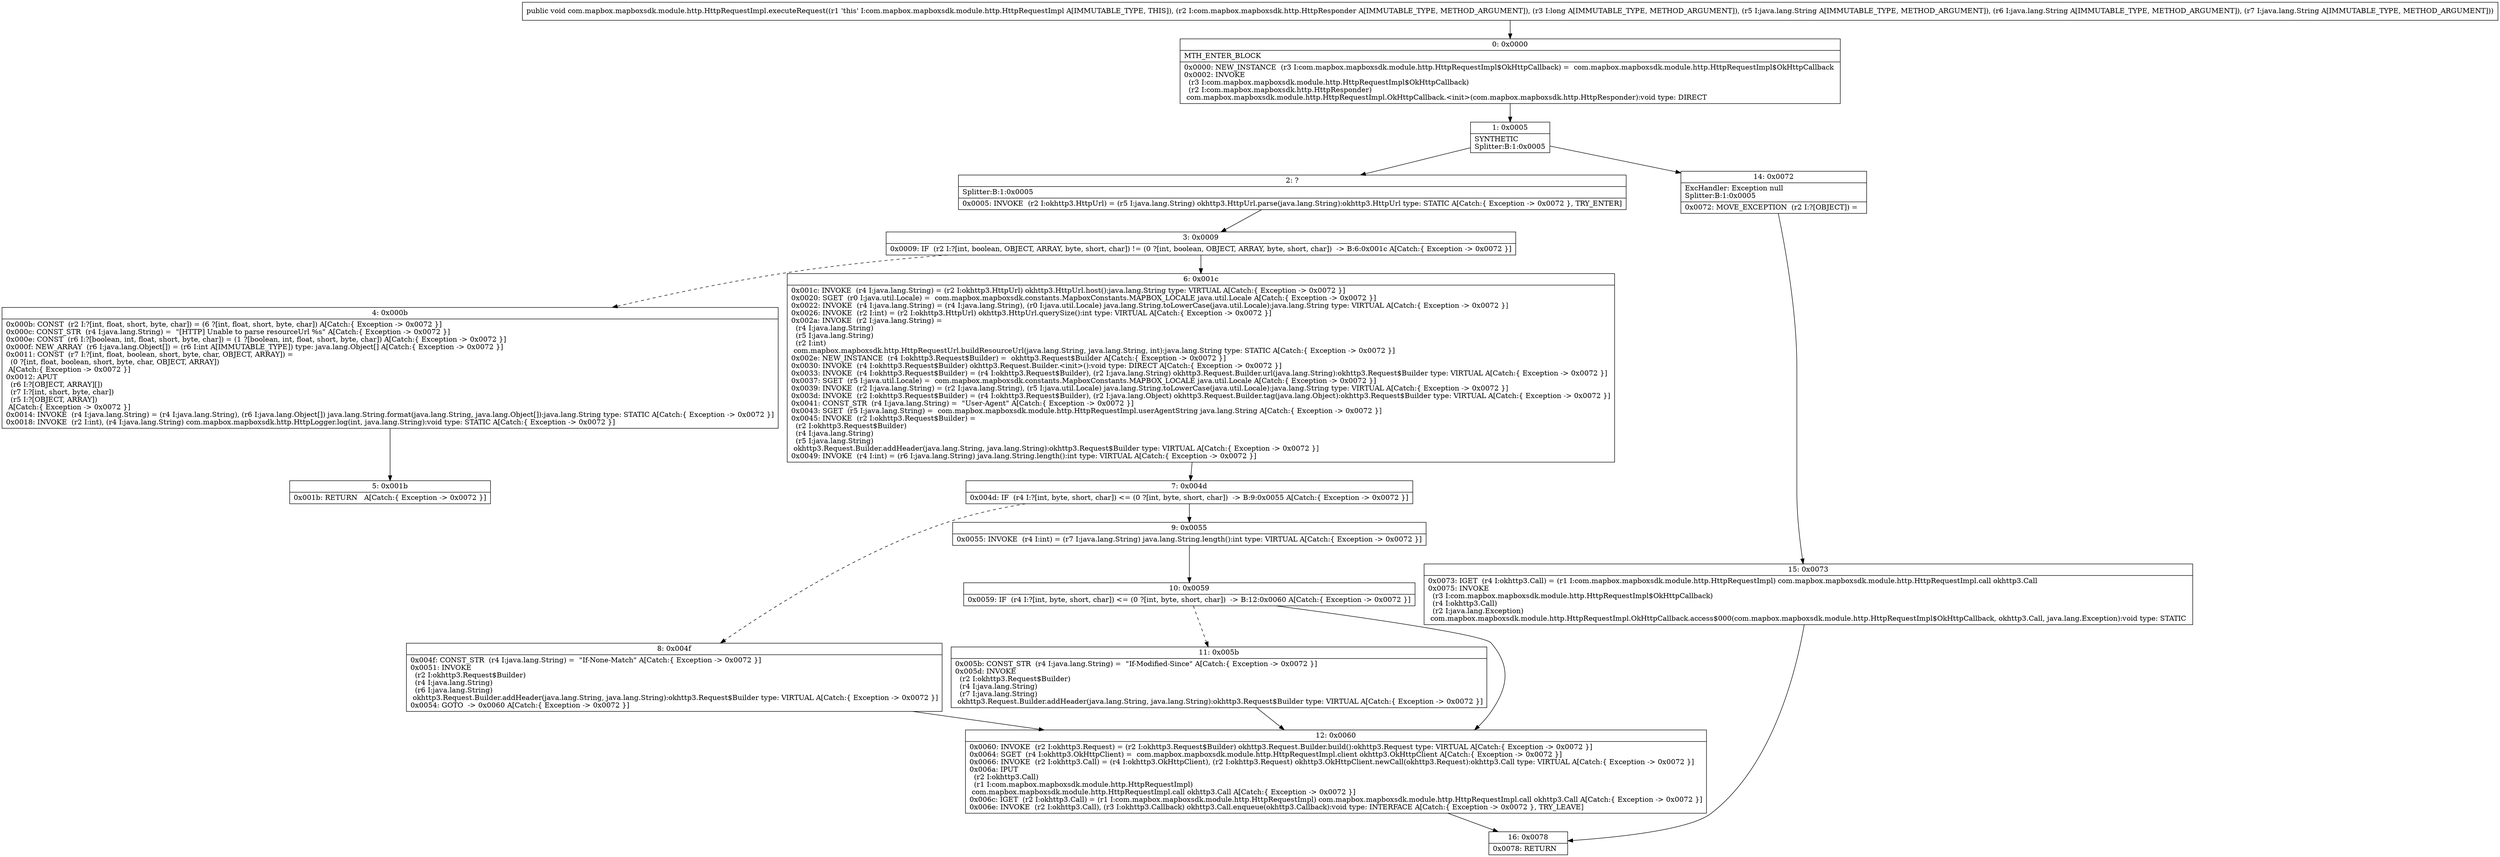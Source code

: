 digraph "CFG forcom.mapbox.mapboxsdk.module.http.HttpRequestImpl.executeRequest(Lcom\/mapbox\/mapboxsdk\/http\/HttpResponder;JLjava\/lang\/String;Ljava\/lang\/String;Ljava\/lang\/String;)V" {
Node_0 [shape=record,label="{0\:\ 0x0000|MTH_ENTER_BLOCK\l|0x0000: NEW_INSTANCE  (r3 I:com.mapbox.mapboxsdk.module.http.HttpRequestImpl$OkHttpCallback) =  com.mapbox.mapboxsdk.module.http.HttpRequestImpl$OkHttpCallback \l0x0002: INVOKE  \l  (r3 I:com.mapbox.mapboxsdk.module.http.HttpRequestImpl$OkHttpCallback)\l  (r2 I:com.mapbox.mapboxsdk.http.HttpResponder)\l com.mapbox.mapboxsdk.module.http.HttpRequestImpl.OkHttpCallback.\<init\>(com.mapbox.mapboxsdk.http.HttpResponder):void type: DIRECT \l}"];
Node_1 [shape=record,label="{1\:\ 0x0005|SYNTHETIC\lSplitter:B:1:0x0005\l}"];
Node_2 [shape=record,label="{2\:\ ?|Splitter:B:1:0x0005\l|0x0005: INVOKE  (r2 I:okhttp3.HttpUrl) = (r5 I:java.lang.String) okhttp3.HttpUrl.parse(java.lang.String):okhttp3.HttpUrl type: STATIC A[Catch:\{ Exception \-\> 0x0072 \}, TRY_ENTER]\l}"];
Node_3 [shape=record,label="{3\:\ 0x0009|0x0009: IF  (r2 I:?[int, boolean, OBJECT, ARRAY, byte, short, char]) != (0 ?[int, boolean, OBJECT, ARRAY, byte, short, char])  \-\> B:6:0x001c A[Catch:\{ Exception \-\> 0x0072 \}]\l}"];
Node_4 [shape=record,label="{4\:\ 0x000b|0x000b: CONST  (r2 I:?[int, float, short, byte, char]) = (6 ?[int, float, short, byte, char]) A[Catch:\{ Exception \-\> 0x0072 \}]\l0x000c: CONST_STR  (r4 I:java.lang.String) =  \"[HTTP] Unable to parse resourceUrl %s\" A[Catch:\{ Exception \-\> 0x0072 \}]\l0x000e: CONST  (r6 I:?[boolean, int, float, short, byte, char]) = (1 ?[boolean, int, float, short, byte, char]) A[Catch:\{ Exception \-\> 0x0072 \}]\l0x000f: NEW_ARRAY  (r6 I:java.lang.Object[]) = (r6 I:int A[IMMUTABLE_TYPE]) type: java.lang.Object[] A[Catch:\{ Exception \-\> 0x0072 \}]\l0x0011: CONST  (r7 I:?[int, float, boolean, short, byte, char, OBJECT, ARRAY]) = \l  (0 ?[int, float, boolean, short, byte, char, OBJECT, ARRAY])\l A[Catch:\{ Exception \-\> 0x0072 \}]\l0x0012: APUT  \l  (r6 I:?[OBJECT, ARRAY][])\l  (r7 I:?[int, short, byte, char])\l  (r5 I:?[OBJECT, ARRAY])\l A[Catch:\{ Exception \-\> 0x0072 \}]\l0x0014: INVOKE  (r4 I:java.lang.String) = (r4 I:java.lang.String), (r6 I:java.lang.Object[]) java.lang.String.format(java.lang.String, java.lang.Object[]):java.lang.String type: STATIC A[Catch:\{ Exception \-\> 0x0072 \}]\l0x0018: INVOKE  (r2 I:int), (r4 I:java.lang.String) com.mapbox.mapboxsdk.http.HttpLogger.log(int, java.lang.String):void type: STATIC A[Catch:\{ Exception \-\> 0x0072 \}]\l}"];
Node_5 [shape=record,label="{5\:\ 0x001b|0x001b: RETURN   A[Catch:\{ Exception \-\> 0x0072 \}]\l}"];
Node_6 [shape=record,label="{6\:\ 0x001c|0x001c: INVOKE  (r4 I:java.lang.String) = (r2 I:okhttp3.HttpUrl) okhttp3.HttpUrl.host():java.lang.String type: VIRTUAL A[Catch:\{ Exception \-\> 0x0072 \}]\l0x0020: SGET  (r0 I:java.util.Locale) =  com.mapbox.mapboxsdk.constants.MapboxConstants.MAPBOX_LOCALE java.util.Locale A[Catch:\{ Exception \-\> 0x0072 \}]\l0x0022: INVOKE  (r4 I:java.lang.String) = (r4 I:java.lang.String), (r0 I:java.util.Locale) java.lang.String.toLowerCase(java.util.Locale):java.lang.String type: VIRTUAL A[Catch:\{ Exception \-\> 0x0072 \}]\l0x0026: INVOKE  (r2 I:int) = (r2 I:okhttp3.HttpUrl) okhttp3.HttpUrl.querySize():int type: VIRTUAL A[Catch:\{ Exception \-\> 0x0072 \}]\l0x002a: INVOKE  (r2 I:java.lang.String) = \l  (r4 I:java.lang.String)\l  (r5 I:java.lang.String)\l  (r2 I:int)\l com.mapbox.mapboxsdk.http.HttpRequestUrl.buildResourceUrl(java.lang.String, java.lang.String, int):java.lang.String type: STATIC A[Catch:\{ Exception \-\> 0x0072 \}]\l0x002e: NEW_INSTANCE  (r4 I:okhttp3.Request$Builder) =  okhttp3.Request$Builder A[Catch:\{ Exception \-\> 0x0072 \}]\l0x0030: INVOKE  (r4 I:okhttp3.Request$Builder) okhttp3.Request.Builder.\<init\>():void type: DIRECT A[Catch:\{ Exception \-\> 0x0072 \}]\l0x0033: INVOKE  (r4 I:okhttp3.Request$Builder) = (r4 I:okhttp3.Request$Builder), (r2 I:java.lang.String) okhttp3.Request.Builder.url(java.lang.String):okhttp3.Request$Builder type: VIRTUAL A[Catch:\{ Exception \-\> 0x0072 \}]\l0x0037: SGET  (r5 I:java.util.Locale) =  com.mapbox.mapboxsdk.constants.MapboxConstants.MAPBOX_LOCALE java.util.Locale A[Catch:\{ Exception \-\> 0x0072 \}]\l0x0039: INVOKE  (r2 I:java.lang.String) = (r2 I:java.lang.String), (r5 I:java.util.Locale) java.lang.String.toLowerCase(java.util.Locale):java.lang.String type: VIRTUAL A[Catch:\{ Exception \-\> 0x0072 \}]\l0x003d: INVOKE  (r2 I:okhttp3.Request$Builder) = (r4 I:okhttp3.Request$Builder), (r2 I:java.lang.Object) okhttp3.Request.Builder.tag(java.lang.Object):okhttp3.Request$Builder type: VIRTUAL A[Catch:\{ Exception \-\> 0x0072 \}]\l0x0041: CONST_STR  (r4 I:java.lang.String) =  \"User\-Agent\" A[Catch:\{ Exception \-\> 0x0072 \}]\l0x0043: SGET  (r5 I:java.lang.String) =  com.mapbox.mapboxsdk.module.http.HttpRequestImpl.userAgentString java.lang.String A[Catch:\{ Exception \-\> 0x0072 \}]\l0x0045: INVOKE  (r2 I:okhttp3.Request$Builder) = \l  (r2 I:okhttp3.Request$Builder)\l  (r4 I:java.lang.String)\l  (r5 I:java.lang.String)\l okhttp3.Request.Builder.addHeader(java.lang.String, java.lang.String):okhttp3.Request$Builder type: VIRTUAL A[Catch:\{ Exception \-\> 0x0072 \}]\l0x0049: INVOKE  (r4 I:int) = (r6 I:java.lang.String) java.lang.String.length():int type: VIRTUAL A[Catch:\{ Exception \-\> 0x0072 \}]\l}"];
Node_7 [shape=record,label="{7\:\ 0x004d|0x004d: IF  (r4 I:?[int, byte, short, char]) \<= (0 ?[int, byte, short, char])  \-\> B:9:0x0055 A[Catch:\{ Exception \-\> 0x0072 \}]\l}"];
Node_8 [shape=record,label="{8\:\ 0x004f|0x004f: CONST_STR  (r4 I:java.lang.String) =  \"If\-None\-Match\" A[Catch:\{ Exception \-\> 0x0072 \}]\l0x0051: INVOKE  \l  (r2 I:okhttp3.Request$Builder)\l  (r4 I:java.lang.String)\l  (r6 I:java.lang.String)\l okhttp3.Request.Builder.addHeader(java.lang.String, java.lang.String):okhttp3.Request$Builder type: VIRTUAL A[Catch:\{ Exception \-\> 0x0072 \}]\l0x0054: GOTO  \-\> 0x0060 A[Catch:\{ Exception \-\> 0x0072 \}]\l}"];
Node_9 [shape=record,label="{9\:\ 0x0055|0x0055: INVOKE  (r4 I:int) = (r7 I:java.lang.String) java.lang.String.length():int type: VIRTUAL A[Catch:\{ Exception \-\> 0x0072 \}]\l}"];
Node_10 [shape=record,label="{10\:\ 0x0059|0x0059: IF  (r4 I:?[int, byte, short, char]) \<= (0 ?[int, byte, short, char])  \-\> B:12:0x0060 A[Catch:\{ Exception \-\> 0x0072 \}]\l}"];
Node_11 [shape=record,label="{11\:\ 0x005b|0x005b: CONST_STR  (r4 I:java.lang.String) =  \"If\-Modified\-Since\" A[Catch:\{ Exception \-\> 0x0072 \}]\l0x005d: INVOKE  \l  (r2 I:okhttp3.Request$Builder)\l  (r4 I:java.lang.String)\l  (r7 I:java.lang.String)\l okhttp3.Request.Builder.addHeader(java.lang.String, java.lang.String):okhttp3.Request$Builder type: VIRTUAL A[Catch:\{ Exception \-\> 0x0072 \}]\l}"];
Node_12 [shape=record,label="{12\:\ 0x0060|0x0060: INVOKE  (r2 I:okhttp3.Request) = (r2 I:okhttp3.Request$Builder) okhttp3.Request.Builder.build():okhttp3.Request type: VIRTUAL A[Catch:\{ Exception \-\> 0x0072 \}]\l0x0064: SGET  (r4 I:okhttp3.OkHttpClient) =  com.mapbox.mapboxsdk.module.http.HttpRequestImpl.client okhttp3.OkHttpClient A[Catch:\{ Exception \-\> 0x0072 \}]\l0x0066: INVOKE  (r2 I:okhttp3.Call) = (r4 I:okhttp3.OkHttpClient), (r2 I:okhttp3.Request) okhttp3.OkHttpClient.newCall(okhttp3.Request):okhttp3.Call type: VIRTUAL A[Catch:\{ Exception \-\> 0x0072 \}]\l0x006a: IPUT  \l  (r2 I:okhttp3.Call)\l  (r1 I:com.mapbox.mapboxsdk.module.http.HttpRequestImpl)\l com.mapbox.mapboxsdk.module.http.HttpRequestImpl.call okhttp3.Call A[Catch:\{ Exception \-\> 0x0072 \}]\l0x006c: IGET  (r2 I:okhttp3.Call) = (r1 I:com.mapbox.mapboxsdk.module.http.HttpRequestImpl) com.mapbox.mapboxsdk.module.http.HttpRequestImpl.call okhttp3.Call A[Catch:\{ Exception \-\> 0x0072 \}]\l0x006e: INVOKE  (r2 I:okhttp3.Call), (r3 I:okhttp3.Callback) okhttp3.Call.enqueue(okhttp3.Callback):void type: INTERFACE A[Catch:\{ Exception \-\> 0x0072 \}, TRY_LEAVE]\l}"];
Node_14 [shape=record,label="{14\:\ 0x0072|ExcHandler: Exception null\lSplitter:B:1:0x0005\l|0x0072: MOVE_EXCEPTION  (r2 I:?[OBJECT]) =  \l}"];
Node_15 [shape=record,label="{15\:\ 0x0073|0x0073: IGET  (r4 I:okhttp3.Call) = (r1 I:com.mapbox.mapboxsdk.module.http.HttpRequestImpl) com.mapbox.mapboxsdk.module.http.HttpRequestImpl.call okhttp3.Call \l0x0075: INVOKE  \l  (r3 I:com.mapbox.mapboxsdk.module.http.HttpRequestImpl$OkHttpCallback)\l  (r4 I:okhttp3.Call)\l  (r2 I:java.lang.Exception)\l com.mapbox.mapboxsdk.module.http.HttpRequestImpl.OkHttpCallback.access$000(com.mapbox.mapboxsdk.module.http.HttpRequestImpl$OkHttpCallback, okhttp3.Call, java.lang.Exception):void type: STATIC \l}"];
Node_16 [shape=record,label="{16\:\ 0x0078|0x0078: RETURN   \l}"];
MethodNode[shape=record,label="{public void com.mapbox.mapboxsdk.module.http.HttpRequestImpl.executeRequest((r1 'this' I:com.mapbox.mapboxsdk.module.http.HttpRequestImpl A[IMMUTABLE_TYPE, THIS]), (r2 I:com.mapbox.mapboxsdk.http.HttpResponder A[IMMUTABLE_TYPE, METHOD_ARGUMENT]), (r3 I:long A[IMMUTABLE_TYPE, METHOD_ARGUMENT]), (r5 I:java.lang.String A[IMMUTABLE_TYPE, METHOD_ARGUMENT]), (r6 I:java.lang.String A[IMMUTABLE_TYPE, METHOD_ARGUMENT]), (r7 I:java.lang.String A[IMMUTABLE_TYPE, METHOD_ARGUMENT])) }"];
MethodNode -> Node_0;
Node_0 -> Node_1;
Node_1 -> Node_2;
Node_1 -> Node_14;
Node_2 -> Node_3;
Node_3 -> Node_4[style=dashed];
Node_3 -> Node_6;
Node_4 -> Node_5;
Node_6 -> Node_7;
Node_7 -> Node_8[style=dashed];
Node_7 -> Node_9;
Node_8 -> Node_12;
Node_9 -> Node_10;
Node_10 -> Node_11[style=dashed];
Node_10 -> Node_12;
Node_11 -> Node_12;
Node_12 -> Node_16;
Node_14 -> Node_15;
Node_15 -> Node_16;
}


